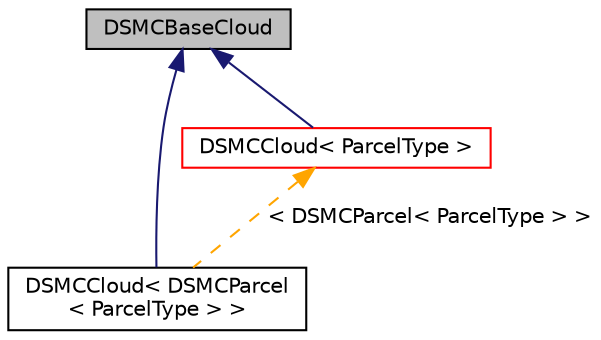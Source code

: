 digraph "DSMCBaseCloud"
{
  bgcolor="transparent";
  edge [fontname="Helvetica",fontsize="10",labelfontname="Helvetica",labelfontsize="10"];
  node [fontname="Helvetica",fontsize="10",shape=record];
  Node1 [label="DSMCBaseCloud",height=0.2,width=0.4,color="black", fillcolor="grey75", style="filled", fontcolor="black"];
  Node1 -> Node2 [dir="back",color="midnightblue",fontsize="10",style="solid",fontname="Helvetica"];
  Node2 [label="DSMCCloud\< DSMCParcel\l\< ParcelType \> \>",height=0.2,width=0.4,color="black",URL="$a00591.html"];
  Node1 -> Node3 [dir="back",color="midnightblue",fontsize="10",style="solid",fontname="Helvetica"];
  Node3 [label="DSMCCloud\< ParcelType \>",height=0.2,width=0.4,color="red",URL="$a00591.html",tooltip="Templated base class for dsmc cloud. "];
  Node3 -> Node2 [dir="back",color="orange",fontsize="10",style="dashed",label=" \< DSMCParcel\< ParcelType \> \>" ,fontname="Helvetica"];
}
